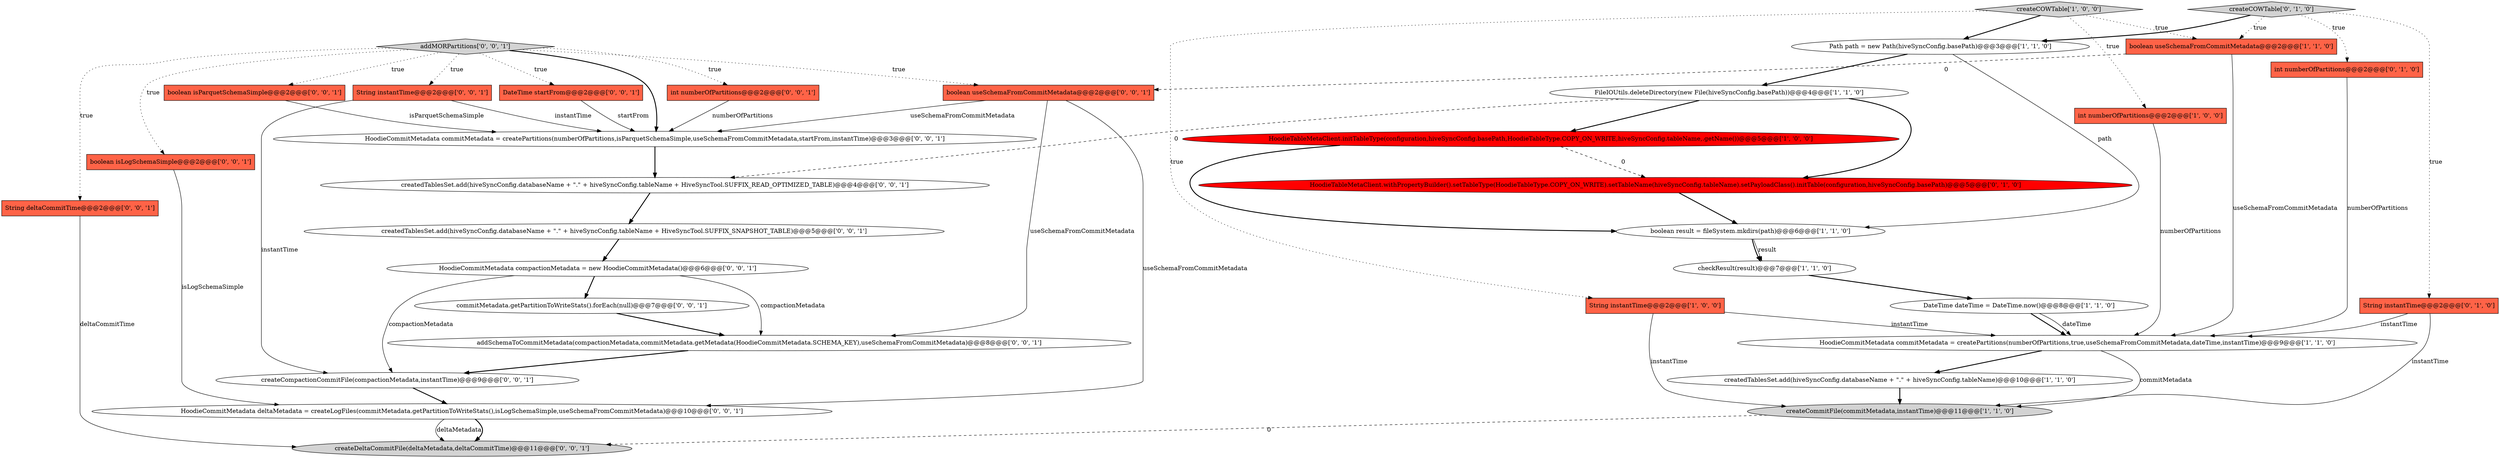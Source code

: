 digraph {
10 [style = filled, label = "FileIOUtils.deleteDirectory(new File(hiveSyncConfig.basePath))@@@4@@@['1', '1', '0']", fillcolor = white, shape = ellipse image = "AAA0AAABBB1BBB"];
4 [style = filled, label = "Path path = new Path(hiveSyncConfig.basePath)@@@3@@@['1', '1', '0']", fillcolor = white, shape = ellipse image = "AAA0AAABBB1BBB"];
1 [style = filled, label = "int numberOfPartitions@@@2@@@['1', '0', '0']", fillcolor = tomato, shape = box image = "AAA0AAABBB1BBB"];
13 [style = filled, label = "HoodieTableMetaClient.withPropertyBuilder().setTableType(HoodieTableType.COPY_ON_WRITE).setTableName(hiveSyncConfig.tableName).setPayloadClass().initTable(configuration,hiveSyncConfig.basePath)@@@5@@@['0', '1', '0']", fillcolor = red, shape = ellipse image = "AAA1AAABBB2BBB"];
24 [style = filled, label = "HoodieCommitMetadata deltaMetadata = createLogFiles(commitMetadata.getPartitionToWriteStats(),isLogSchemaSimple,useSchemaFromCommitMetadata)@@@10@@@['0', '0', '1']", fillcolor = white, shape = ellipse image = "AAA0AAABBB3BBB"];
11 [style = filled, label = "HoodieTableMetaClient.initTableType(configuration,hiveSyncConfig.basePath,HoodieTableType.COPY_ON_WRITE,hiveSyncConfig.tableName,.getName())@@@5@@@['1', '0', '0']", fillcolor = red, shape = ellipse image = "AAA1AAABBB1BBB"];
33 [style = filled, label = "boolean useSchemaFromCommitMetadata@@@2@@@['0', '0', '1']", fillcolor = tomato, shape = box image = "AAA0AAABBB3BBB"];
9 [style = filled, label = "HoodieCommitMetadata commitMetadata = createPartitions(numberOfPartitions,true,useSchemaFromCommitMetadata,dateTime,instantTime)@@@9@@@['1', '1', '0']", fillcolor = white, shape = ellipse image = "AAA0AAABBB1BBB"];
3 [style = filled, label = "DateTime dateTime = DateTime.now()@@@8@@@['1', '1', '0']", fillcolor = white, shape = ellipse image = "AAA0AAABBB1BBB"];
32 [style = filled, label = "boolean isLogSchemaSimple@@@2@@@['0', '0', '1']", fillcolor = tomato, shape = box image = "AAA0AAABBB3BBB"];
7 [style = filled, label = "createCOWTable['1', '0', '0']", fillcolor = lightgray, shape = diamond image = "AAA0AAABBB1BBB"];
19 [style = filled, label = "String deltaCommitTime@@@2@@@['0', '0', '1']", fillcolor = tomato, shape = box image = "AAA0AAABBB3BBB"];
23 [style = filled, label = "addMORPartitions['0', '0', '1']", fillcolor = lightgray, shape = diamond image = "AAA0AAABBB3BBB"];
31 [style = filled, label = "boolean isParquetSchemaSimple@@@2@@@['0', '0', '1']", fillcolor = tomato, shape = box image = "AAA0AAABBB3BBB"];
25 [style = filled, label = "HoodieCommitMetadata compactionMetadata = new HoodieCommitMetadata()@@@6@@@['0', '0', '1']", fillcolor = white, shape = ellipse image = "AAA0AAABBB3BBB"];
28 [style = filled, label = "createCompactionCommitFile(compactionMetadata,instantTime)@@@9@@@['0', '0', '1']", fillcolor = white, shape = ellipse image = "AAA0AAABBB3BBB"];
27 [style = filled, label = "int numberOfPartitions@@@2@@@['0', '0', '1']", fillcolor = tomato, shape = box image = "AAA0AAABBB3BBB"];
22 [style = filled, label = "HoodieCommitMetadata commitMetadata = createPartitions(numberOfPartitions,isParquetSchemaSimple,useSchemaFromCommitMetadata,startFrom,instantTime)@@@3@@@['0', '0', '1']", fillcolor = white, shape = ellipse image = "AAA0AAABBB3BBB"];
6 [style = filled, label = "createdTablesSet.add(hiveSyncConfig.databaseName + \".\" + hiveSyncConfig.tableName)@@@10@@@['1', '1', '0']", fillcolor = white, shape = ellipse image = "AAA0AAABBB1BBB"];
21 [style = filled, label = "addSchemaToCommitMetadata(compactionMetadata,commitMetadata.getMetadata(HoodieCommitMetadata.SCHEMA_KEY),useSchemaFromCommitMetadata)@@@8@@@['0', '0', '1']", fillcolor = white, shape = ellipse image = "AAA0AAABBB3BBB"];
26 [style = filled, label = "commitMetadata.getPartitionToWriteStats().forEach(null)@@@7@@@['0', '0', '1']", fillcolor = white, shape = ellipse image = "AAA0AAABBB3BBB"];
18 [style = filled, label = "createdTablesSet.add(hiveSyncConfig.databaseName + \".\" + hiveSyncConfig.tableName + HiveSyncTool.SUFFIX_READ_OPTIMIZED_TABLE)@@@4@@@['0', '0', '1']", fillcolor = white, shape = ellipse image = "AAA0AAABBB3BBB"];
17 [style = filled, label = "String instantTime@@@2@@@['0', '0', '1']", fillcolor = tomato, shape = box image = "AAA0AAABBB3BBB"];
20 [style = filled, label = "createdTablesSet.add(hiveSyncConfig.databaseName + \".\" + hiveSyncConfig.tableName + HiveSyncTool.SUFFIX_SNAPSHOT_TABLE)@@@5@@@['0', '0', '1']", fillcolor = white, shape = ellipse image = "AAA0AAABBB3BBB"];
5 [style = filled, label = "String instantTime@@@2@@@['1', '0', '0']", fillcolor = tomato, shape = box image = "AAA0AAABBB1BBB"];
16 [style = filled, label = "String instantTime@@@2@@@['0', '1', '0']", fillcolor = tomato, shape = box image = "AAA0AAABBB2BBB"];
8 [style = filled, label = "boolean useSchemaFromCommitMetadata@@@2@@@['1', '1', '0']", fillcolor = tomato, shape = box image = "AAA0AAABBB1BBB"];
2 [style = filled, label = "createCommitFile(commitMetadata,instantTime)@@@11@@@['1', '1', '0']", fillcolor = lightgray, shape = ellipse image = "AAA0AAABBB1BBB"];
12 [style = filled, label = "checkResult(result)@@@7@@@['1', '1', '0']", fillcolor = white, shape = ellipse image = "AAA0AAABBB1BBB"];
0 [style = filled, label = "boolean result = fileSystem.mkdirs(path)@@@6@@@['1', '1', '0']", fillcolor = white, shape = ellipse image = "AAA0AAABBB1BBB"];
29 [style = filled, label = "DateTime startFrom@@@2@@@['0', '0', '1']", fillcolor = tomato, shape = box image = "AAA0AAABBB3BBB"];
15 [style = filled, label = "int numberOfPartitions@@@2@@@['0', '1', '0']", fillcolor = tomato, shape = box image = "AAA0AAABBB2BBB"];
30 [style = filled, label = "createDeltaCommitFile(deltaMetadata,deltaCommitTime)@@@11@@@['0', '0', '1']", fillcolor = lightgray, shape = ellipse image = "AAA0AAABBB3BBB"];
14 [style = filled, label = "createCOWTable['0', '1', '0']", fillcolor = lightgray, shape = diamond image = "AAA0AAABBB2BBB"];
29->22 [style = solid, label="startFrom"];
4->10 [style = bold, label=""];
24->30 [style = solid, label="deltaMetadata"];
27->22 [style = solid, label="numberOfPartitions"];
9->2 [style = solid, label="commitMetadata"];
17->22 [style = solid, label="instantTime"];
15->9 [style = solid, label="numberOfPartitions"];
8->33 [style = dashed, label="0"];
17->28 [style = solid, label="instantTime"];
5->2 [style = solid, label="instantTime"];
0->12 [style = bold, label=""];
33->22 [style = solid, label="useSchemaFromCommitMetadata"];
7->4 [style = bold, label=""];
23->19 [style = dotted, label="true"];
8->9 [style = solid, label="useSchemaFromCommitMetadata"];
2->30 [style = dashed, label="0"];
20->25 [style = bold, label=""];
33->21 [style = solid, label="useSchemaFromCommitMetadata"];
21->28 [style = bold, label=""];
9->6 [style = bold, label=""];
16->2 [style = solid, label="instantTime"];
26->21 [style = bold, label=""];
33->24 [style = solid, label="useSchemaFromCommitMetadata"];
6->2 [style = bold, label=""];
24->30 [style = bold, label=""];
3->9 [style = bold, label=""];
7->5 [style = dotted, label="true"];
14->16 [style = dotted, label="true"];
23->32 [style = dotted, label="true"];
18->20 [style = bold, label=""];
14->15 [style = dotted, label="true"];
11->13 [style = dashed, label="0"];
11->0 [style = bold, label=""];
22->18 [style = bold, label=""];
10->11 [style = bold, label=""];
23->22 [style = bold, label=""];
19->30 [style = solid, label="deltaCommitTime"];
10->13 [style = bold, label=""];
5->9 [style = solid, label="instantTime"];
16->9 [style = solid, label="instantTime"];
25->26 [style = bold, label=""];
23->27 [style = dotted, label="true"];
0->12 [style = solid, label="result"];
14->8 [style = dotted, label="true"];
28->24 [style = bold, label=""];
3->9 [style = solid, label="dateTime"];
12->3 [style = bold, label=""];
4->0 [style = solid, label="path"];
32->24 [style = solid, label="isLogSchemaSimple"];
23->33 [style = dotted, label="true"];
23->29 [style = dotted, label="true"];
7->1 [style = dotted, label="true"];
7->8 [style = dotted, label="true"];
23->17 [style = dotted, label="true"];
25->21 [style = solid, label="compactionMetadata"];
23->31 [style = dotted, label="true"];
10->18 [style = dashed, label="0"];
1->9 [style = solid, label="numberOfPartitions"];
13->0 [style = bold, label=""];
14->4 [style = bold, label=""];
31->22 [style = solid, label="isParquetSchemaSimple"];
25->28 [style = solid, label="compactionMetadata"];
}
